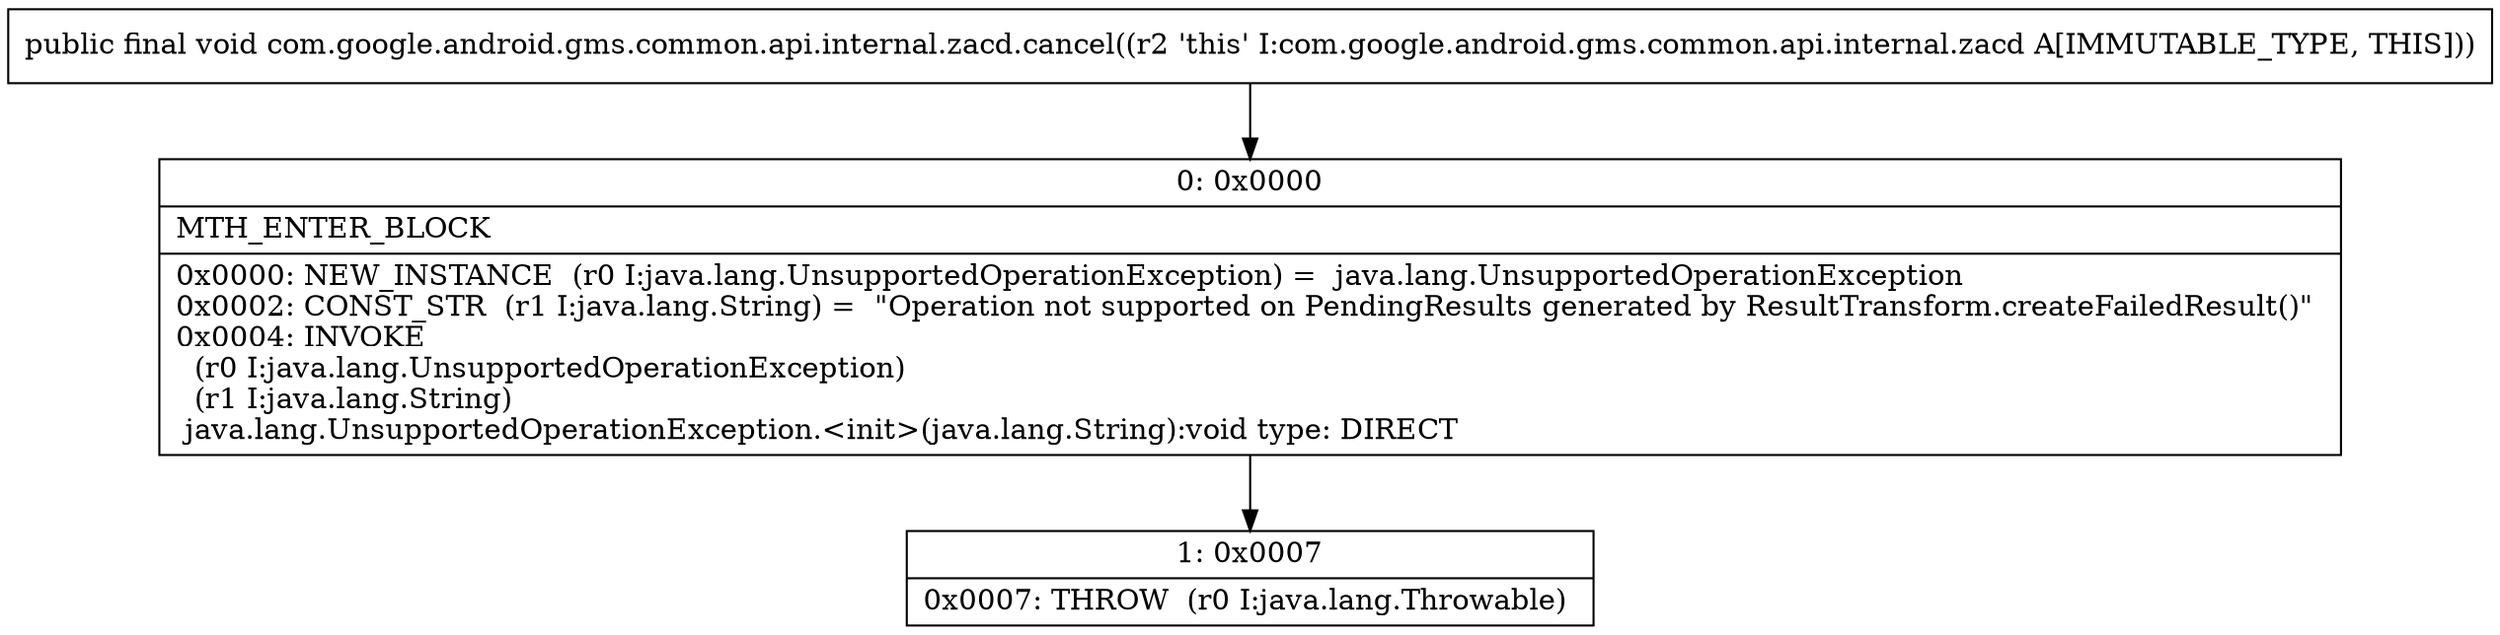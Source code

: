 digraph "CFG forcom.google.android.gms.common.api.internal.zacd.cancel()V" {
Node_0 [shape=record,label="{0\:\ 0x0000|MTH_ENTER_BLOCK\l|0x0000: NEW_INSTANCE  (r0 I:java.lang.UnsupportedOperationException) =  java.lang.UnsupportedOperationException \l0x0002: CONST_STR  (r1 I:java.lang.String) =  \"Operation not supported on PendingResults generated by ResultTransform.createFailedResult()\" \l0x0004: INVOKE  \l  (r0 I:java.lang.UnsupportedOperationException)\l  (r1 I:java.lang.String)\l java.lang.UnsupportedOperationException.\<init\>(java.lang.String):void type: DIRECT \l}"];
Node_1 [shape=record,label="{1\:\ 0x0007|0x0007: THROW  (r0 I:java.lang.Throwable) \l}"];
MethodNode[shape=record,label="{public final void com.google.android.gms.common.api.internal.zacd.cancel((r2 'this' I:com.google.android.gms.common.api.internal.zacd A[IMMUTABLE_TYPE, THIS])) }"];
MethodNode -> Node_0;
Node_0 -> Node_1;
}

